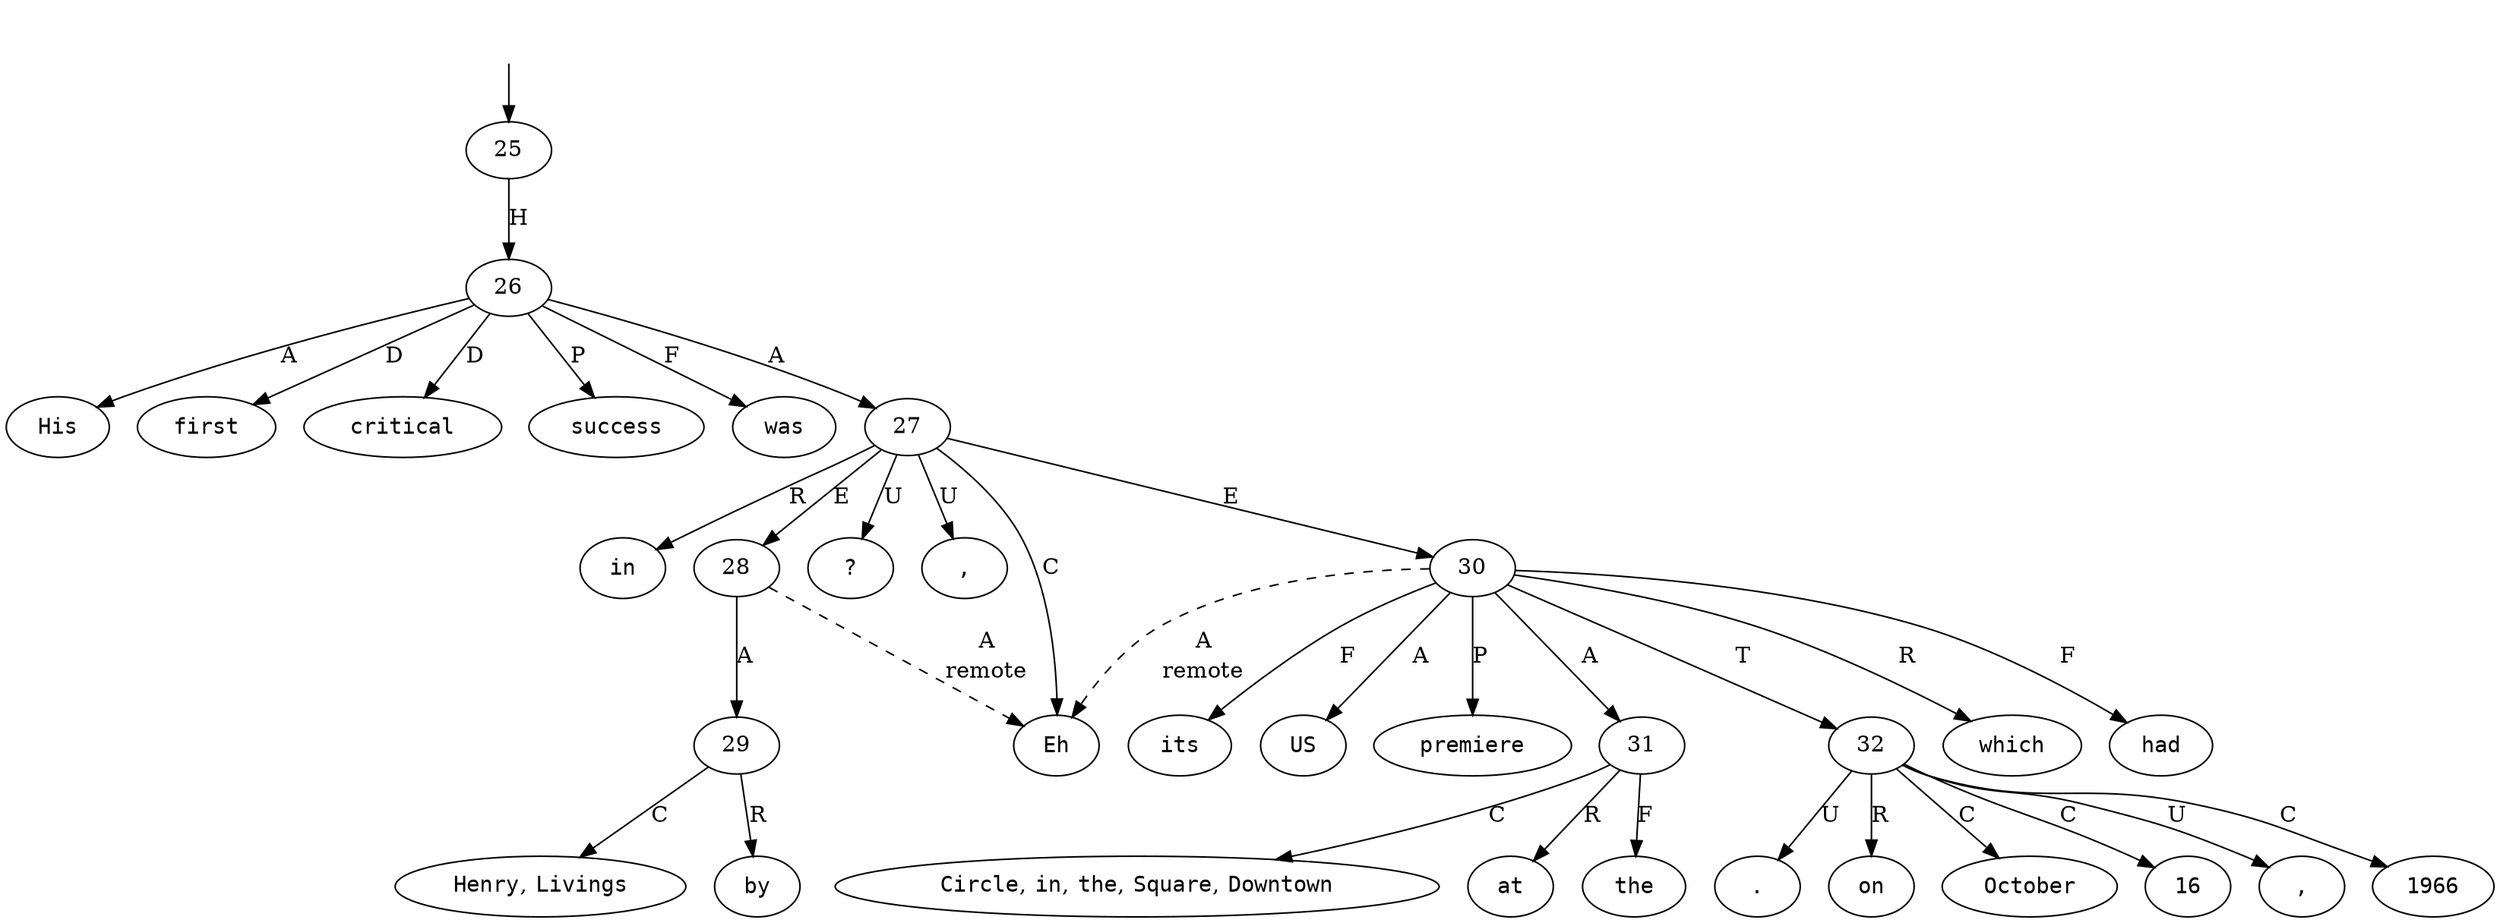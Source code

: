 digraph "206007" {
  top [ style=invis ];
  top -> 25;
  0 [ shape=oval, label=<<table align="center" border="0" cellspacing="0"><tr><td colspan="2"><font face="Courier">His</font></td></tr></table>> ];
  1 [ shape=oval, label=<<table align="center" border="0" cellspacing="0"><tr><td colspan="2"><font face="Courier">first</font></td></tr></table>> ];
  2 [ shape=oval, label=<<table align="center" border="0" cellspacing="0"><tr><td colspan="2"><font face="Courier">critical</font></td></tr></table>> ];
  3 [ shape=oval, label=<<table align="center" border="0" cellspacing="0"><tr><td colspan="2"><font face="Courier">success</font></td></tr></table>> ];
  4 [ shape=oval, label=<<table align="center" border="0" cellspacing="0"><tr><td colspan="2"><font face="Courier">was</font></td></tr></table>> ];
  5 [ shape=oval, label=<<table align="center" border="0" cellspacing="0"><tr><td colspan="2"><font face="Courier">in</font></td></tr></table>> ];
  6 [ shape=oval, label=<<table align="center" border="0" cellspacing="0"><tr><td colspan="2"><font face="Courier">Eh</font></td></tr></table>> ];
  7 [ shape=oval, label=<<table align="center" border="0" cellspacing="0"><tr><td colspan="2"><font face="Courier">?</font></td></tr></table>> ];
  8 [ shape=oval, label=<<table align="center" border="0" cellspacing="0"><tr><td colspan="2"><font face="Courier">by</font></td></tr></table>> ];
  9 [ shape=oval, label=<<table align="center" border="0" cellspacing="0"><tr><td colspan="2"><font face="Courier">Henry</font>,&nbsp;<font face="Courier">Livings</font></td></tr></table>> ];
  10 [ shape=oval, label=<<table align="center" border="0" cellspacing="0"><tr><td colspan="2"><font face="Courier">,</font></td></tr></table>> ];
  11 [ shape=oval, label=<<table align="center" border="0" cellspacing="0"><tr><td colspan="2"><font face="Courier">which</font></td></tr></table>> ];
  12 [ shape=oval, label=<<table align="center" border="0" cellspacing="0"><tr><td colspan="2"><font face="Courier">had</font></td></tr></table>> ];
  13 [ shape=oval, label=<<table align="center" border="0" cellspacing="0"><tr><td colspan="2"><font face="Courier">its</font></td></tr></table>> ];
  14 [ shape=oval, label=<<table align="center" border="0" cellspacing="0"><tr><td colspan="2"><font face="Courier">US</font></td></tr></table>> ];
  15 [ shape=oval, label=<<table align="center" border="0" cellspacing="0"><tr><td colspan="2"><font face="Courier">premiere</font></td></tr></table>> ];
  16 [ shape=oval, label=<<table align="center" border="0" cellspacing="0"><tr><td colspan="2"><font face="Courier">at</font></td></tr></table>> ];
  17 [ shape=oval, label=<<table align="center" border="0" cellspacing="0"><tr><td colspan="2"><font face="Courier">the</font></td></tr></table>> ];
  18 [ shape=oval, label=<<table align="center" border="0" cellspacing="0"><tr><td colspan="2"><font face="Courier">Circle</font>,&nbsp;<font face="Courier">in</font>,&nbsp;<font face="Courier">the</font>,&nbsp;<font face="Courier">Square</font>,&nbsp;<font face="Courier">Downtown</font></td></tr></table>> ];
  19 [ shape=oval, label=<<table align="center" border="0" cellspacing="0"><tr><td colspan="2"><font face="Courier">on</font></td></tr></table>> ];
  20 [ shape=oval, label=<<table align="center" border="0" cellspacing="0"><tr><td colspan="2"><font face="Courier">October</font></td></tr></table>> ];
  21 [ shape=oval, label=<<table align="center" border="0" cellspacing="0"><tr><td colspan="2"><font face="Courier">16</font></td></tr></table>> ];
  22 [ shape=oval, label=<<table align="center" border="0" cellspacing="0"><tr><td colspan="2"><font face="Courier">,</font></td></tr></table>> ];
  23 [ shape=oval, label=<<table align="center" border="0" cellspacing="0"><tr><td colspan="2"><font face="Courier">1966</font></td></tr></table>> ];
  24 [ shape=oval, label=<<table align="center" border="0" cellspacing="0"><tr><td colspan="2"><font face="Courier">.</font></td></tr></table>> ];
  25 -> 26 [ label="H" ];
  26 -> 27 [ label="A" ];
  26 -> 0 [ label="A" ];
  26 -> 3 [ label="P" ];
  26 -> 2 [ label="D" ];
  26 -> 4 [ label="F" ];
  26 -> 1 [ label="D" ];
  27 -> 6 [ label="C" ];
  27 -> 10 [ label="U" ];
  27 -> 28 [ label="E" ];
  27 -> 7 [ label="U" ];
  27 -> 5 [ label="R" ];
  27 -> 30 [ label="E" ];
  28 -> 29 [ label="A" ];
  28 -> 6 [ label=<<table align="center" border="0" cellspacing="0"><tr><td colspan="1">A</td></tr><tr><td>remote</td></tr></table>>, style=dashed ];
  29 -> 9 [ label="C" ];
  29 -> 8 [ label="R" ];
  30 -> 31 [ label="A" ];
  30 -> 32 [ label="T" ];
  30 -> 12 [ label="F" ];
  30 -> 14 [ label="A" ];
  30 -> 15 [ label="P" ];
  30 -> 11 [ label="R" ];
  30 -> 13 [ label="F" ];
  30 -> 6 [ label=<<table align="center" border="0" cellspacing="0"><tr><td colspan="1">A</td></tr><tr><td>remote</td></tr></table>>, style=dashed ];
  31 -> 17 [ label="F" ];
  31 -> 18 [ label="C" ];
  31 -> 16 [ label="R" ];
  32 -> 19 [ label="R" ];
  32 -> 22 [ label="U" ];
  32 -> 21 [ label="C" ];
  32 -> 24 [ label="U" ];
  32 -> 20 [ label="C" ];
  32 -> 23 [ label="C" ];
}

